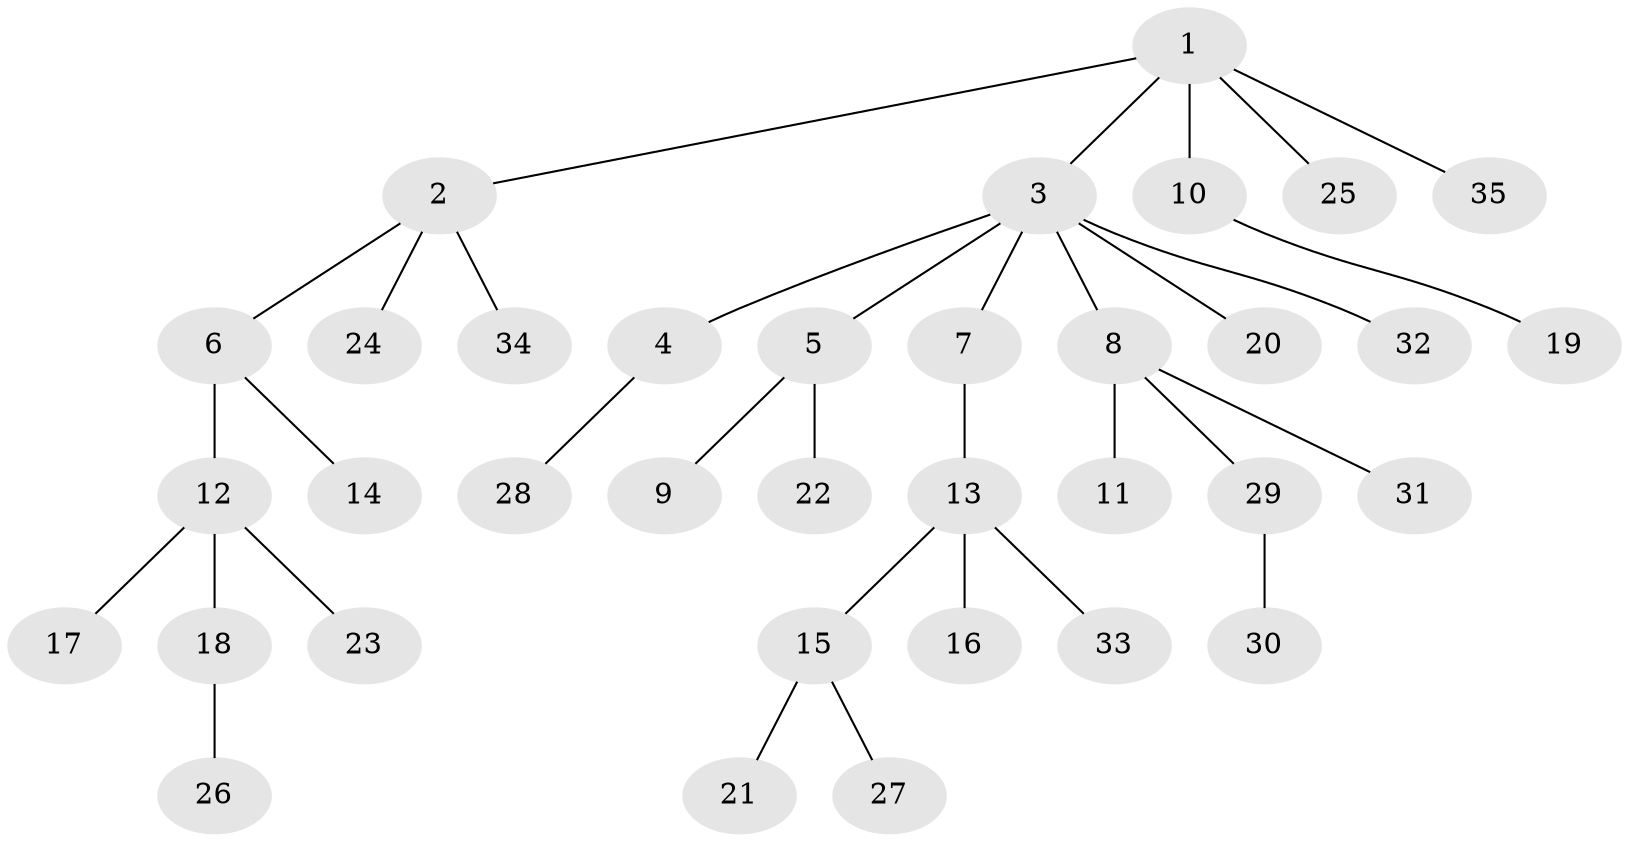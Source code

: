 // original degree distribution, {6: 0.017241379310344827, 5: 0.034482758620689655, 8: 0.017241379310344827, 2: 0.3275862068965517, 3: 0.06896551724137931, 1: 0.4827586206896552, 4: 0.05172413793103448}
// Generated by graph-tools (version 1.1) at 2025/51/03/04/25 22:51:59]
// undirected, 35 vertices, 34 edges
graph export_dot {
  node [color=gray90,style=filled];
  1;
  2;
  3;
  4;
  5;
  6;
  7;
  8;
  9;
  10;
  11;
  12;
  13;
  14;
  15;
  16;
  17;
  18;
  19;
  20;
  21;
  22;
  23;
  24;
  25;
  26;
  27;
  28;
  29;
  30;
  31;
  32;
  33;
  34;
  35;
  1 -- 2 [weight=1.0];
  1 -- 3 [weight=1.0];
  1 -- 10 [weight=1.0];
  1 -- 25 [weight=1.0];
  1 -- 35 [weight=1.0];
  2 -- 6 [weight=1.0];
  2 -- 24 [weight=1.0];
  2 -- 34 [weight=1.0];
  3 -- 4 [weight=1.0];
  3 -- 5 [weight=1.0];
  3 -- 7 [weight=1.0];
  3 -- 8 [weight=1.0];
  3 -- 20 [weight=1.0];
  3 -- 32 [weight=1.0];
  4 -- 28 [weight=1.0];
  5 -- 9 [weight=2.0];
  5 -- 22 [weight=1.0];
  6 -- 12 [weight=1.0];
  6 -- 14 [weight=1.0];
  7 -- 13 [weight=1.0];
  8 -- 11 [weight=1.0];
  8 -- 29 [weight=1.0];
  8 -- 31 [weight=1.0];
  10 -- 19 [weight=1.0];
  12 -- 17 [weight=1.0];
  12 -- 18 [weight=1.0];
  12 -- 23 [weight=1.0];
  13 -- 15 [weight=1.0];
  13 -- 16 [weight=1.0];
  13 -- 33 [weight=1.0];
  15 -- 21 [weight=1.0];
  15 -- 27 [weight=1.0];
  18 -- 26 [weight=1.0];
  29 -- 30 [weight=1.0];
}
